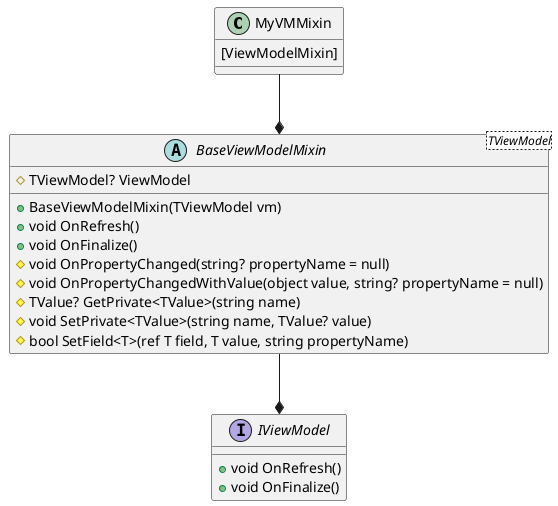 ﻿@startuml

MyVMMixin --* BaseViewModelMixin
BaseViewModelMixin --* IViewModel

class MyVMMixin {
[ViewModelMixin]
}
abstract class BaseViewModelMixin<TViewModel> {
# TViewModel? ViewModel
+ BaseViewModelMixin(TViewModel vm)
+ void OnRefresh()
+ void OnFinalize()
# void OnPropertyChanged(string? propertyName = null)
# void OnPropertyChangedWithValue(object value, string? propertyName = null)
# TValue? GetPrivate<TValue>(string name)
# void SetPrivate<TValue>(string name, TValue? value)
# bool SetField<T>(ref T field, T value, string propertyName)
}
interface IViewModel {
+ void OnRefresh()
+ void OnFinalize()
}

@enduml